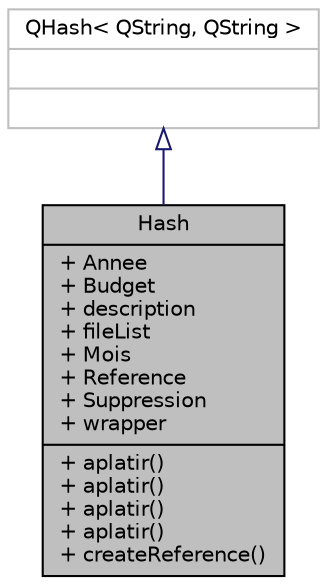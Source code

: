 digraph "Hash"
{
 // INTERACTIVE_SVG=YES
  edge [fontname="Helvetica",fontsize="10",labelfontname="Helvetica",labelfontsize="10"];
  node [fontname="Helvetica",fontsize="10",shape=record];
  Node2 [label="{Hash\n|+ Annee\l+ Budget\l+ description\l+ fileList\l+ Mois\l+ Reference\l+ Suppression\l+ wrapper\l|+ aplatir()\l+ aplatir()\l+ aplatir()\l+ aplatir()\l+ createReference()\l}",height=0.2,width=0.4,color="black", fillcolor="grey75", style="filled", fontcolor="black"];
  Node3 -> Node2 [dir="back",color="midnightblue",fontsize="10",style="solid",arrowtail="onormal",fontname="Helvetica"];
  Node3 [label="{QHash\< QString, QString \>\n||}",height=0.2,width=0.4,color="grey75", fillcolor="white", style="filled"];
}
